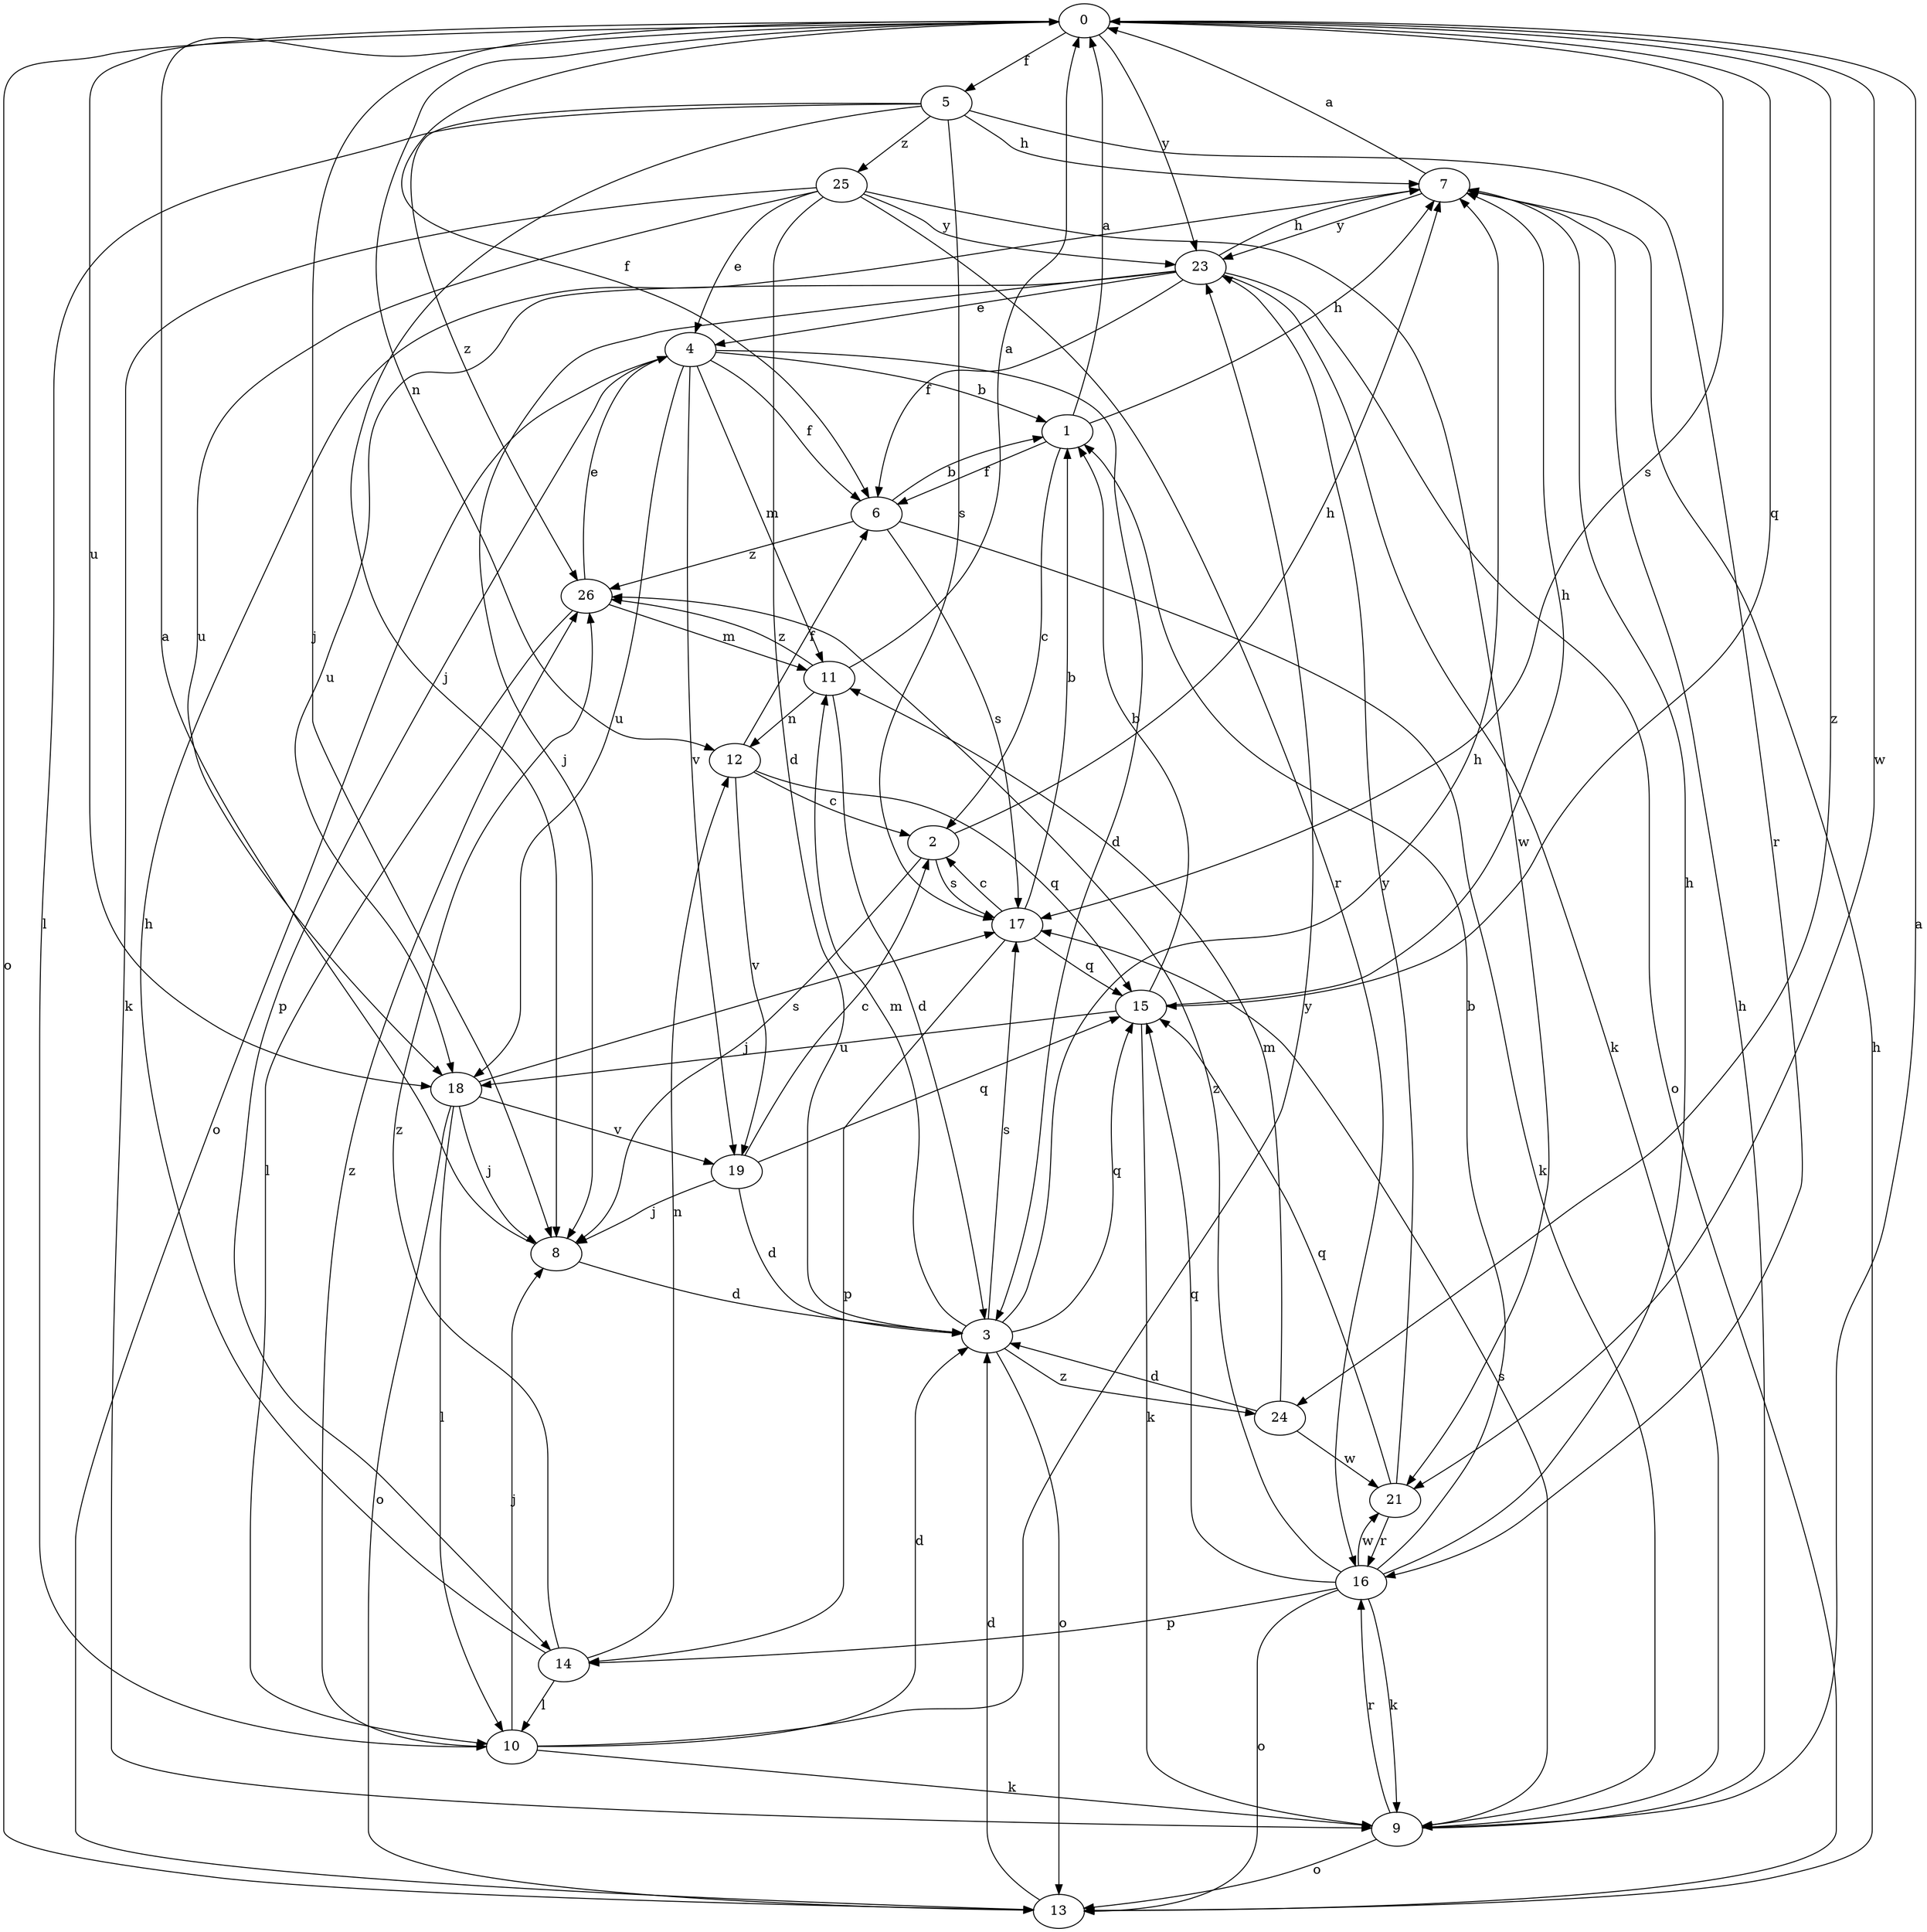 strict digraph  {
0;
1;
2;
3;
4;
5;
6;
7;
8;
9;
10;
11;
12;
13;
14;
15;
16;
17;
18;
19;
21;
23;
24;
25;
26;
0 -> 5  [label=f];
0 -> 6  [label=f];
0 -> 8  [label=j];
0 -> 12  [label=n];
0 -> 13  [label=o];
0 -> 15  [label=q];
0 -> 17  [label=s];
0 -> 18  [label=u];
0 -> 21  [label=w];
0 -> 23  [label=y];
0 -> 24  [label=z];
1 -> 0  [label=a];
1 -> 2  [label=c];
1 -> 6  [label=f];
1 -> 7  [label=h];
2 -> 7  [label=h];
2 -> 8  [label=j];
2 -> 17  [label=s];
3 -> 7  [label=h];
3 -> 11  [label=m];
3 -> 13  [label=o];
3 -> 15  [label=q];
3 -> 17  [label=s];
3 -> 24  [label=z];
4 -> 1  [label=b];
4 -> 3  [label=d];
4 -> 6  [label=f];
4 -> 11  [label=m];
4 -> 13  [label=o];
4 -> 14  [label=p];
4 -> 18  [label=u];
4 -> 19  [label=v];
5 -> 7  [label=h];
5 -> 8  [label=j];
5 -> 10  [label=l];
5 -> 16  [label=r];
5 -> 17  [label=s];
5 -> 25  [label=z];
5 -> 26  [label=z];
6 -> 1  [label=b];
6 -> 9  [label=k];
6 -> 17  [label=s];
6 -> 26  [label=z];
7 -> 0  [label=a];
7 -> 23  [label=y];
8 -> 0  [label=a];
8 -> 3  [label=d];
9 -> 0  [label=a];
9 -> 7  [label=h];
9 -> 13  [label=o];
9 -> 16  [label=r];
9 -> 17  [label=s];
10 -> 3  [label=d];
10 -> 8  [label=j];
10 -> 9  [label=k];
10 -> 23  [label=y];
10 -> 26  [label=z];
11 -> 0  [label=a];
11 -> 3  [label=d];
11 -> 12  [label=n];
11 -> 26  [label=z];
12 -> 2  [label=c];
12 -> 6  [label=f];
12 -> 15  [label=q];
12 -> 19  [label=v];
13 -> 3  [label=d];
13 -> 7  [label=h];
14 -> 7  [label=h];
14 -> 10  [label=l];
14 -> 12  [label=n];
14 -> 26  [label=z];
15 -> 1  [label=b];
15 -> 7  [label=h];
15 -> 9  [label=k];
15 -> 18  [label=u];
16 -> 1  [label=b];
16 -> 7  [label=h];
16 -> 9  [label=k];
16 -> 13  [label=o];
16 -> 14  [label=p];
16 -> 15  [label=q];
16 -> 21  [label=w];
16 -> 26  [label=z];
17 -> 1  [label=b];
17 -> 2  [label=c];
17 -> 14  [label=p];
17 -> 15  [label=q];
18 -> 8  [label=j];
18 -> 10  [label=l];
18 -> 13  [label=o];
18 -> 17  [label=s];
18 -> 19  [label=v];
19 -> 2  [label=c];
19 -> 3  [label=d];
19 -> 8  [label=j];
19 -> 15  [label=q];
21 -> 15  [label=q];
21 -> 16  [label=r];
21 -> 23  [label=y];
23 -> 4  [label=e];
23 -> 6  [label=f];
23 -> 7  [label=h];
23 -> 8  [label=j];
23 -> 9  [label=k];
23 -> 13  [label=o];
23 -> 18  [label=u];
24 -> 3  [label=d];
24 -> 11  [label=m];
24 -> 21  [label=w];
25 -> 3  [label=d];
25 -> 4  [label=e];
25 -> 9  [label=k];
25 -> 16  [label=r];
25 -> 18  [label=u];
25 -> 21  [label=w];
25 -> 23  [label=y];
26 -> 4  [label=e];
26 -> 10  [label=l];
26 -> 11  [label=m];
}
